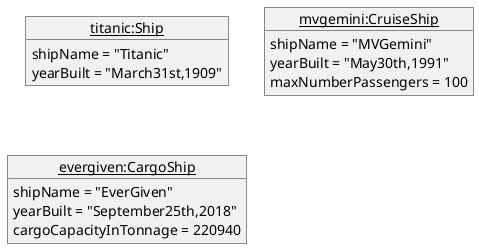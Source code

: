 @startuml
'https://plantuml.com/object-diagram

object "<u>titanic:Ship</u>" as ts {
    shipName = "Titanic"
    yearBuilt = "March31st,1909"
}

object "<u>mvgemini:CruiseShip</u>" as mvg {
    shipName = "MVGemini"
    yearBuilt = "May30th,1991"
    maxNumberPassengers = 100
}

object "<u>evergiven:CargoShip</u>" as egs {
    shipName = "EverGiven"
    yearBuilt = "September25th,2018"
    cargoCapacityInTonnage = 220940
}


@enduml
